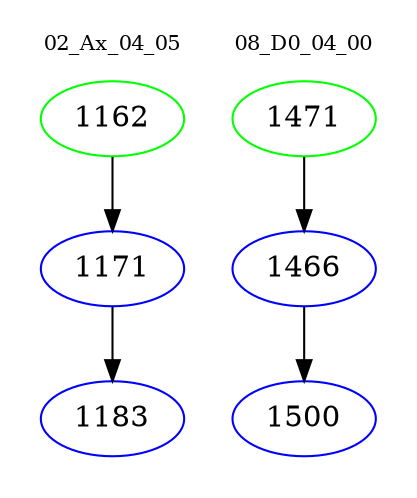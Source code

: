 digraph{
subgraph cluster_0 {
color = white
label = "02_Ax_04_05";
fontsize=10;
T0_1162 [label="1162", color="green"]
T0_1162 -> T0_1171 [color="black"]
T0_1171 [label="1171", color="blue"]
T0_1171 -> T0_1183 [color="black"]
T0_1183 [label="1183", color="blue"]
}
subgraph cluster_1 {
color = white
label = "08_D0_04_00";
fontsize=10;
T1_1471 [label="1471", color="green"]
T1_1471 -> T1_1466 [color="black"]
T1_1466 [label="1466", color="blue"]
T1_1466 -> T1_1500 [color="black"]
T1_1500 [label="1500", color="blue"]
}
}

